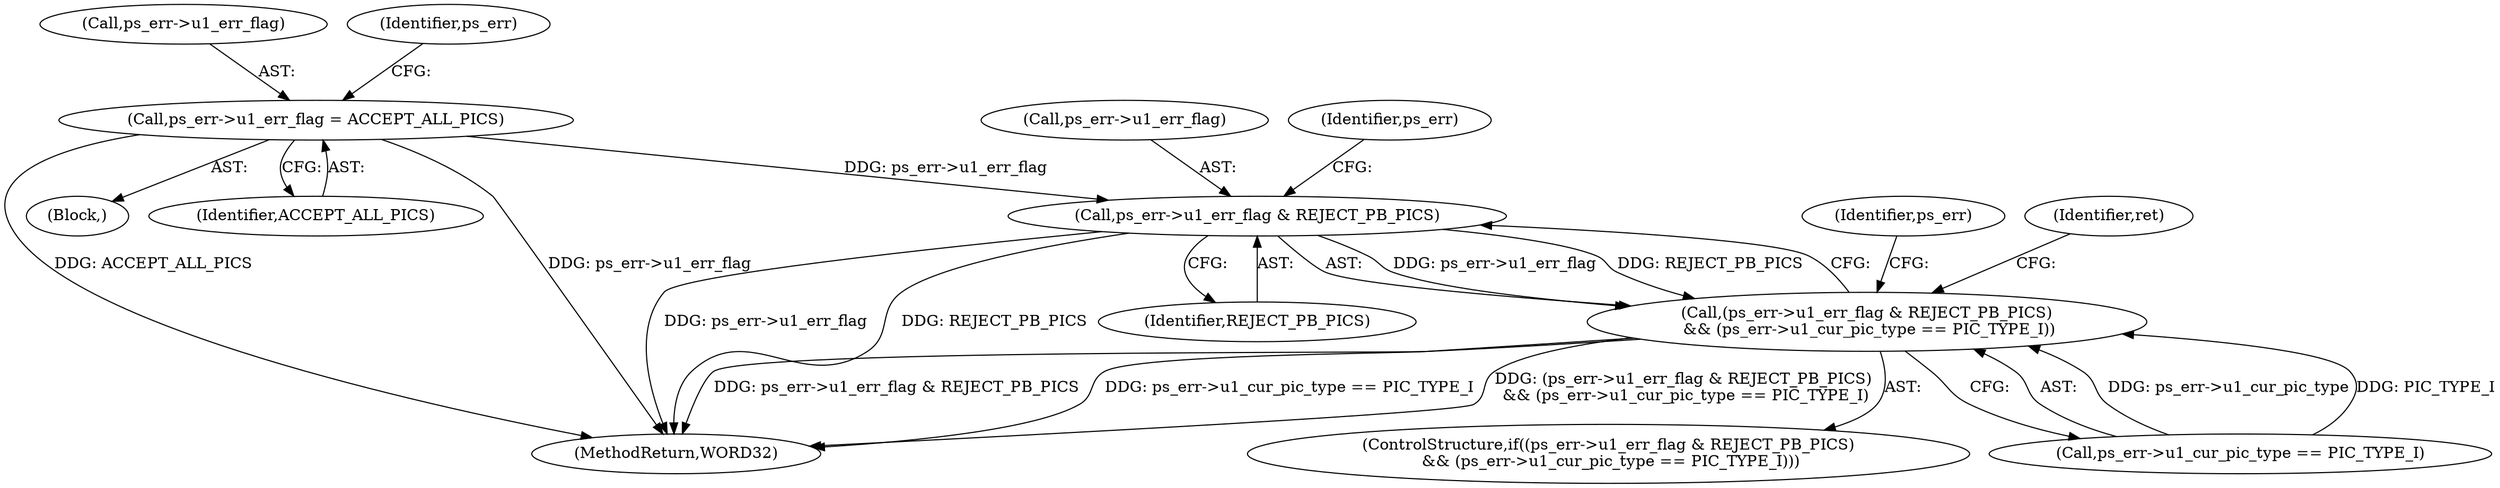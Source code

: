 digraph "0_Android_8b5fd8f24eba5dd19ab2f80ea11a9125aa882ae2@pointer" {
"1002526" [label="(Call,ps_err->u1_err_flag & REJECT_PB_PICS)"];
"1001769" [label="(Call,ps_err->u1_err_flag = ACCEPT_ALL_PICS)"];
"1002525" [label="(Call,(ps_err->u1_err_flag & REJECT_PB_PICS)\n && (ps_err->u1_cur_pic_type == PIC_TYPE_I))"];
"1002544" [label="(MethodReturn,WORD32)"];
"1002530" [label="(Identifier,REJECT_PB_PICS)"];
"1002525" [label="(Call,(ps_err->u1_err_flag & REJECT_PB_PICS)\n && (ps_err->u1_cur_pic_type == PIC_TYPE_I))"];
"1001769" [label="(Call,ps_err->u1_err_flag = ACCEPT_ALL_PICS)"];
"1001768" [label="(Block,)"];
"1001773" [label="(Identifier,ACCEPT_ALL_PICS)"];
"1001770" [label="(Call,ps_err->u1_err_flag)"];
"1002531" [label="(Call,ps_err->u1_cur_pic_type == PIC_TYPE_I)"];
"1002527" [label="(Call,ps_err->u1_err_flag)"];
"1002524" [label="(ControlStructure,if((ps_err->u1_err_flag & REJECT_PB_PICS)\n && (ps_err->u1_cur_pic_type == PIC_TYPE_I)))"];
"1002539" [label="(Identifier,ps_err)"];
"1002543" [label="(Identifier,ret)"];
"1002533" [label="(Identifier,ps_err)"];
"1001776" [label="(Identifier,ps_err)"];
"1002526" [label="(Call,ps_err->u1_err_flag & REJECT_PB_PICS)"];
"1002526" -> "1002525"  [label="AST: "];
"1002526" -> "1002530"  [label="CFG: "];
"1002527" -> "1002526"  [label="AST: "];
"1002530" -> "1002526"  [label="AST: "];
"1002533" -> "1002526"  [label="CFG: "];
"1002525" -> "1002526"  [label="CFG: "];
"1002526" -> "1002544"  [label="DDG: ps_err->u1_err_flag"];
"1002526" -> "1002544"  [label="DDG: REJECT_PB_PICS"];
"1002526" -> "1002525"  [label="DDG: ps_err->u1_err_flag"];
"1002526" -> "1002525"  [label="DDG: REJECT_PB_PICS"];
"1001769" -> "1002526"  [label="DDG: ps_err->u1_err_flag"];
"1001769" -> "1001768"  [label="AST: "];
"1001769" -> "1001773"  [label="CFG: "];
"1001770" -> "1001769"  [label="AST: "];
"1001773" -> "1001769"  [label="AST: "];
"1001776" -> "1001769"  [label="CFG: "];
"1001769" -> "1002544"  [label="DDG: ps_err->u1_err_flag"];
"1001769" -> "1002544"  [label="DDG: ACCEPT_ALL_PICS"];
"1002525" -> "1002524"  [label="AST: "];
"1002525" -> "1002531"  [label="CFG: "];
"1002531" -> "1002525"  [label="AST: "];
"1002539" -> "1002525"  [label="CFG: "];
"1002543" -> "1002525"  [label="CFG: "];
"1002525" -> "1002544"  [label="DDG: ps_err->u1_err_flag & REJECT_PB_PICS"];
"1002525" -> "1002544"  [label="DDG: ps_err->u1_cur_pic_type == PIC_TYPE_I"];
"1002525" -> "1002544"  [label="DDG: (ps_err->u1_err_flag & REJECT_PB_PICS)\n && (ps_err->u1_cur_pic_type == PIC_TYPE_I)"];
"1002531" -> "1002525"  [label="DDG: ps_err->u1_cur_pic_type"];
"1002531" -> "1002525"  [label="DDG: PIC_TYPE_I"];
}
